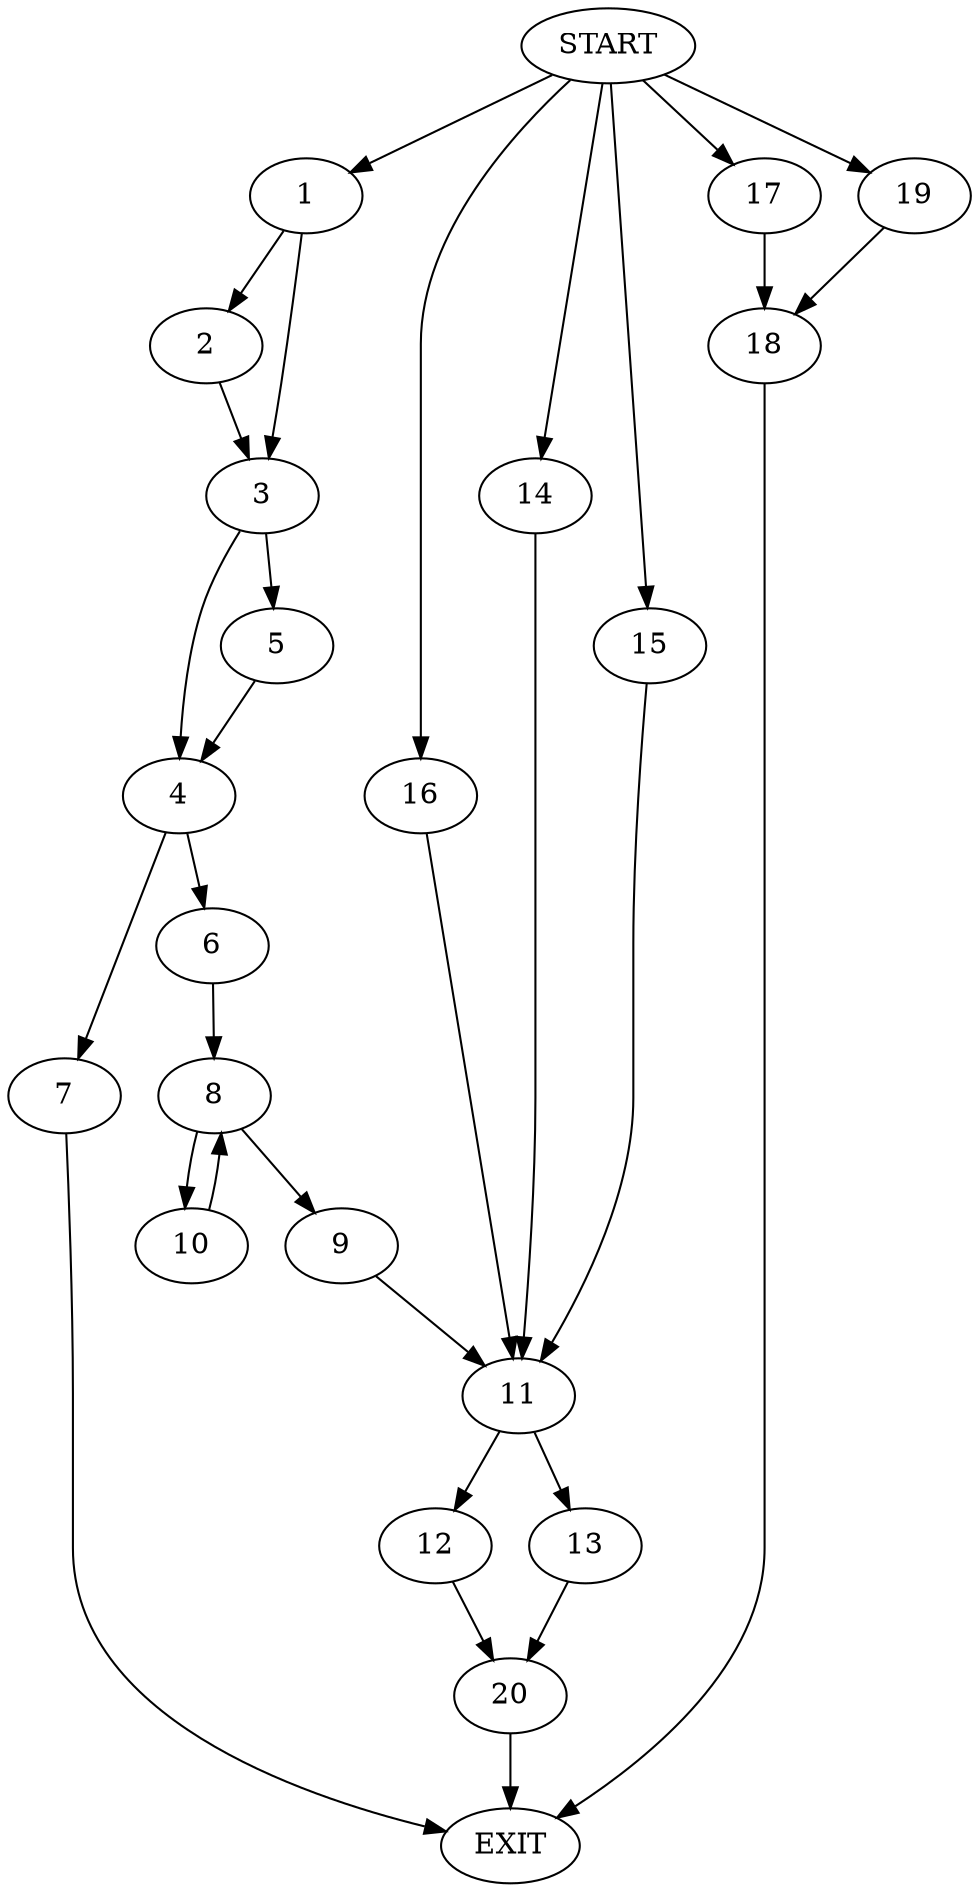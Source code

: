 digraph {
0 [label="START"]
21 [label="EXIT"]
0 -> 1
1 -> 2
1 -> 3
2 -> 3
3 -> 4
3 -> 5
5 -> 4
4 -> 6
4 -> 7
6 -> 8
7 -> 21
8 -> 9
8 -> 10
10 -> 8
9 -> 11
11 -> 12
11 -> 13
0 -> 14
14 -> 11
0 -> 15
15 -> 11
0 -> 16
16 -> 11
0 -> 17
17 -> 18
18 -> 21
0 -> 19
19 -> 18
12 -> 20
13 -> 20
20 -> 21
}
